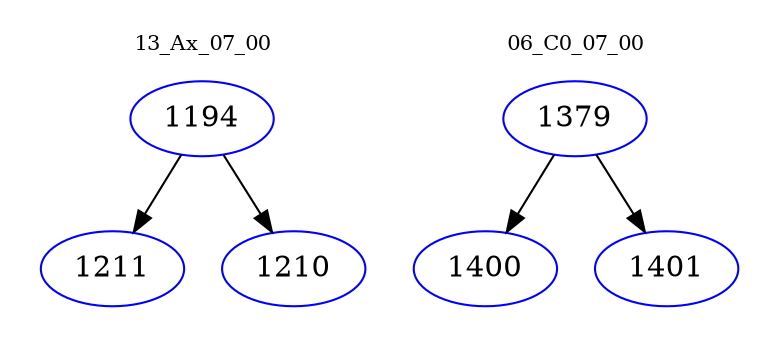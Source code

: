 digraph{
subgraph cluster_0 {
color = white
label = "13_Ax_07_00";
fontsize=10;
T0_1194 [label="1194", color="blue"]
T0_1194 -> T0_1211 [color="black"]
T0_1211 [label="1211", color="blue"]
T0_1194 -> T0_1210 [color="black"]
T0_1210 [label="1210", color="blue"]
}
subgraph cluster_1 {
color = white
label = "06_C0_07_00";
fontsize=10;
T1_1379 [label="1379", color="blue"]
T1_1379 -> T1_1400 [color="black"]
T1_1400 [label="1400", color="blue"]
T1_1379 -> T1_1401 [color="black"]
T1_1401 [label="1401", color="blue"]
}
}
